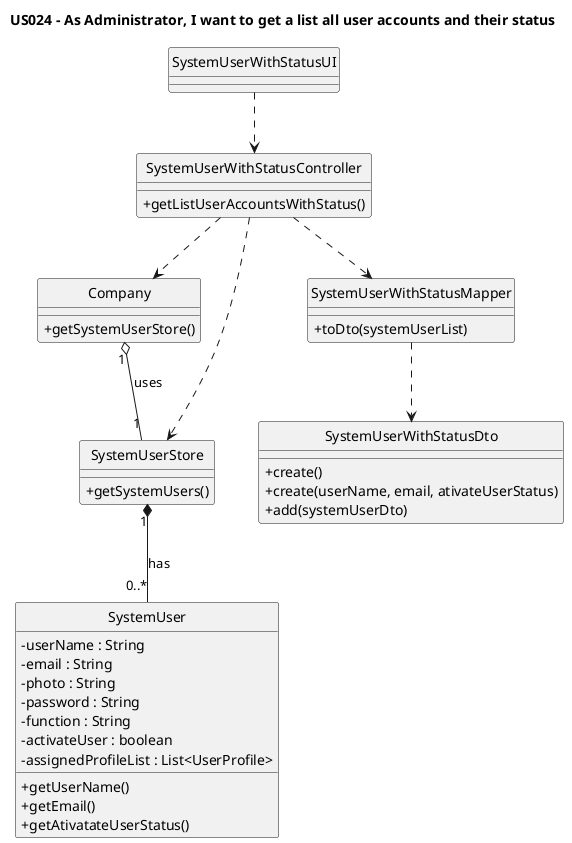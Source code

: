 @startuml
'https://plantuml.com/class-diagram

hide circle
skinparam classAttributeIconSize 0

title US024 - As Administrator, I want to get a list all user accounts and their status

class SystemUserWithStatusUI {

}

class SystemUserWithStatusController {
    +getListUserAccountsWithStatus()

}

class Company {
    +getSystemUserStore()
}

class SystemUserStore {
+getSystemUsers()
}

class SystemUserWithStatusMapper{
+toDto(systemUserList)
}

class SystemUser {
-userName : String
-email : String
-photo : String
-password : String
-function : String
-activateUser : boolean
-assignedProfileList : List<UserProfile>
+getUserName()
+getEmail()
+getAtivatateUserStatus()
}

class SystemUserWithStatusDto {
+create()
+create(userName, email, ativateUserStatus)
+add(systemUserDto)

}

SystemUserWithStatusUI ..> SystemUserWithStatusController

SystemUserWithStatusController ..> Company
SystemUserWithStatusController ..> SystemUserStore
SystemUserWithStatusController ..> SystemUserWithStatusMapper
SystemUserWithStatusMapper ..> SystemUserWithStatusDto



Company "1" o-- "1" SystemUserStore: uses
SystemUserStore "1" *-- "0..*" SystemUser: has

@enduml